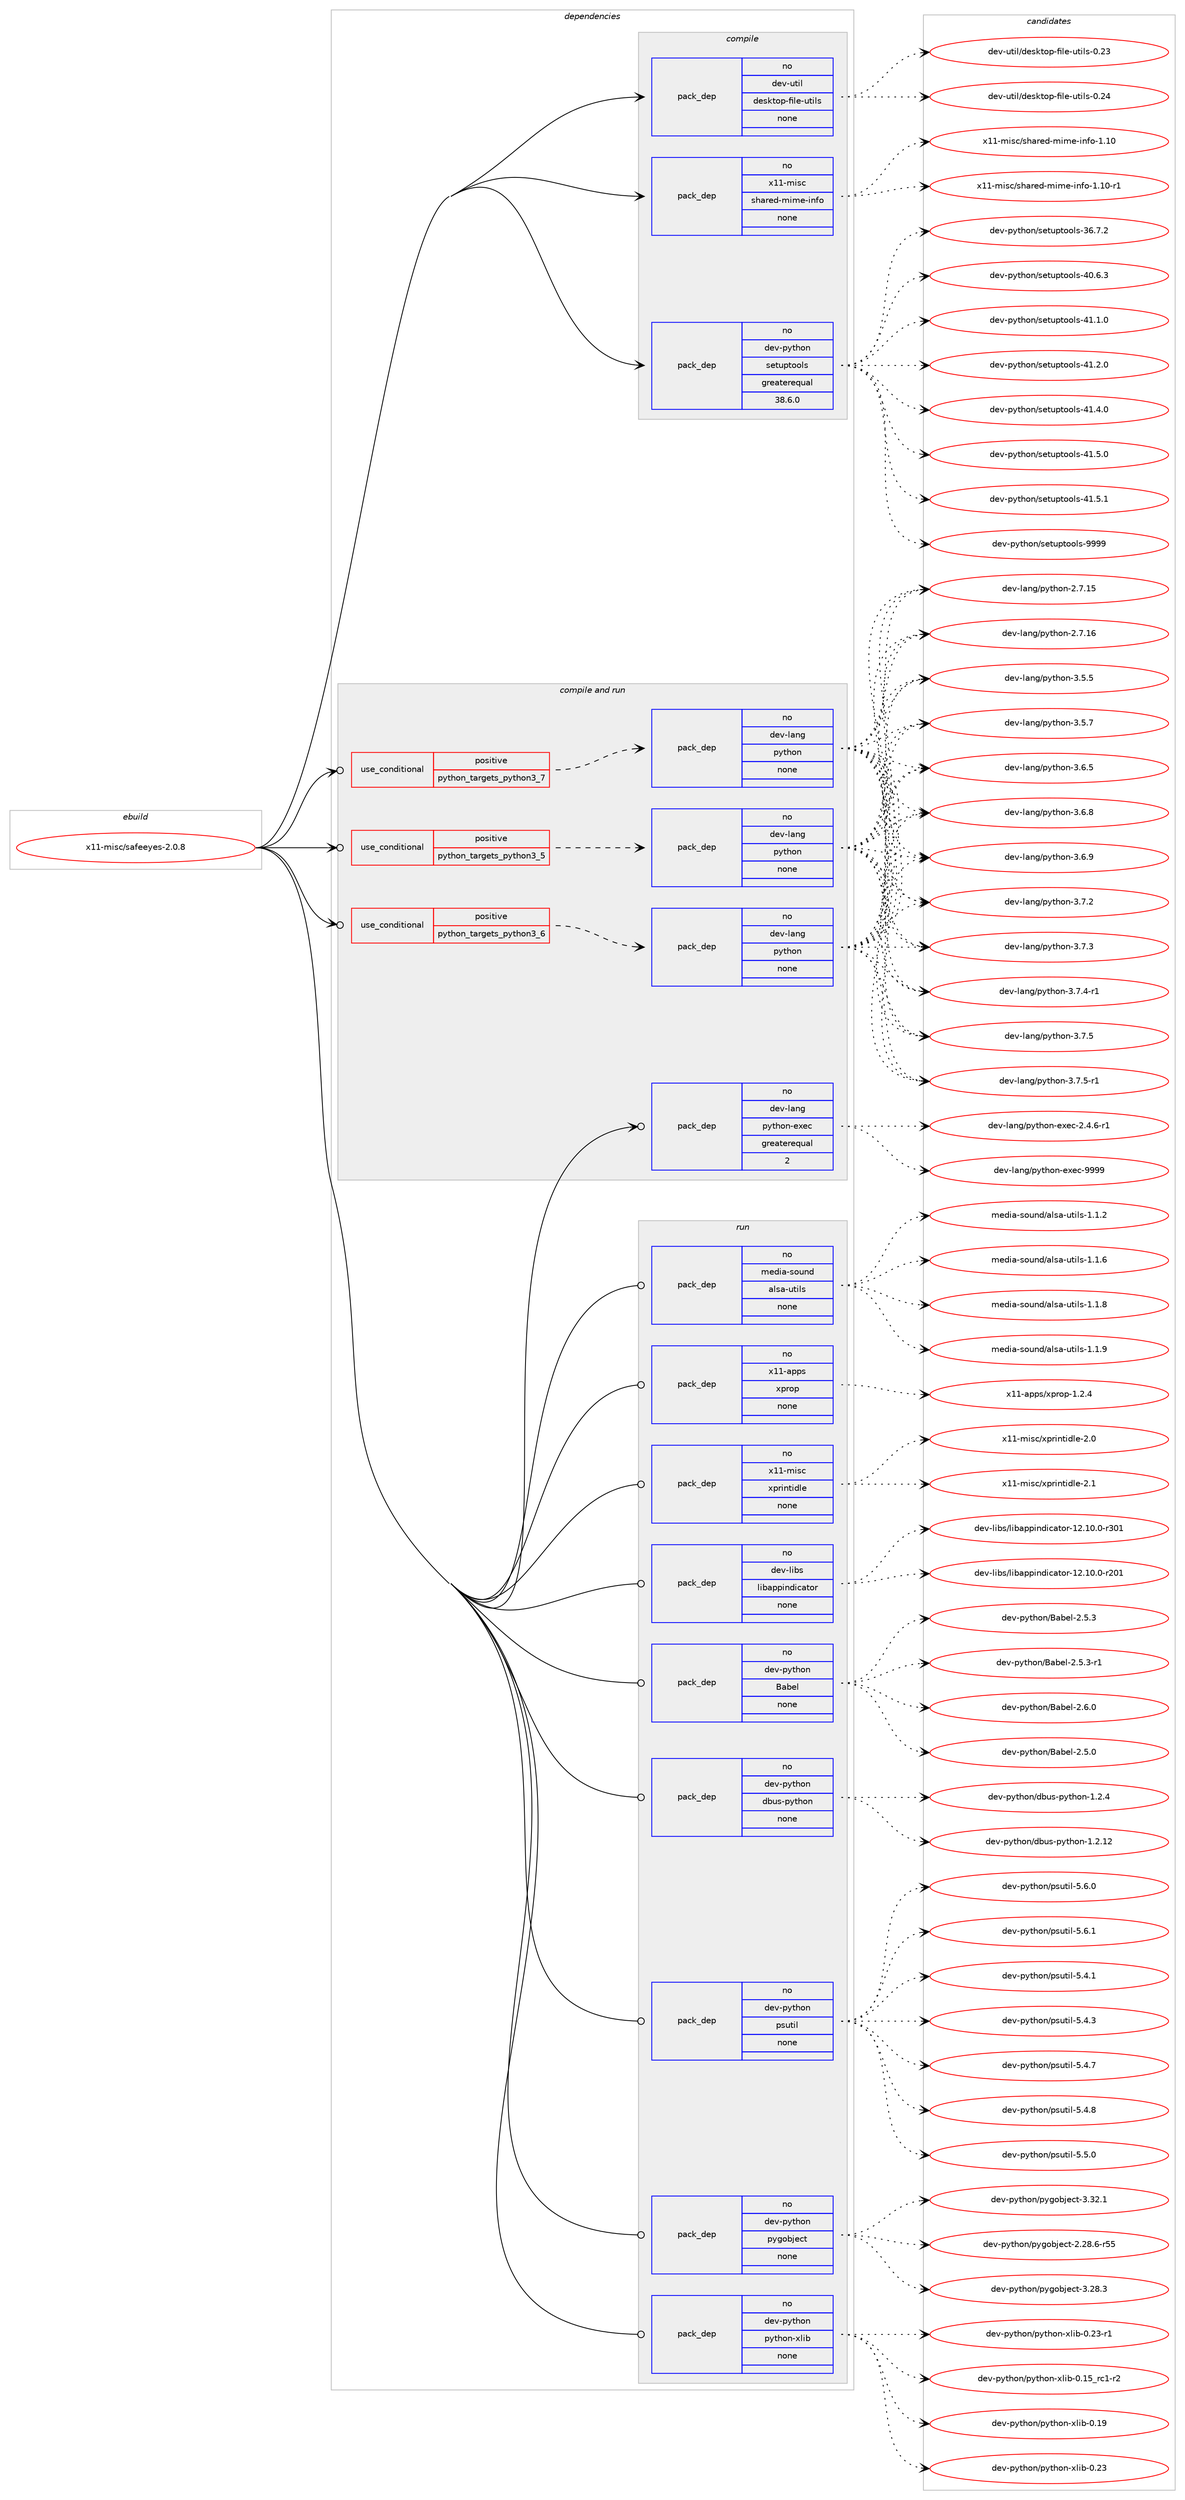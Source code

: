 digraph prolog {

# *************
# Graph options
# *************

newrank=true;
concentrate=true;
compound=true;
graph [rankdir=LR,fontname=Helvetica,fontsize=10,ranksep=1.5];#, ranksep=2.5, nodesep=0.2];
edge  [arrowhead=vee];
node  [fontname=Helvetica,fontsize=10];

# **********
# The ebuild
# **********

subgraph cluster_leftcol {
color=gray;
rank=same;
label=<<i>ebuild</i>>;
id [label="x11-misc/safeeyes-2.0.8", color=red, width=4, href="../x11-misc/safeeyes-2.0.8.svg"];
}

# ****************
# The dependencies
# ****************

subgraph cluster_midcol {
color=gray;
label=<<i>dependencies</i>>;
subgraph cluster_compile {
fillcolor="#eeeeee";
style=filled;
label=<<i>compile</i>>;
subgraph pack683840 {
dependency920467 [label=<<TABLE BORDER="0" CELLBORDER="1" CELLSPACING="0" CELLPADDING="4" WIDTH="220"><TR><TD ROWSPAN="6" CELLPADDING="30">pack_dep</TD></TR><TR><TD WIDTH="110">no</TD></TR><TR><TD>dev-python</TD></TR><TR><TD>setuptools</TD></TR><TR><TD>greaterequal</TD></TR><TR><TD>38.6.0</TD></TR></TABLE>>, shape=none, color=blue];
}
id:e -> dependency920467:w [weight=20,style="solid",arrowhead="vee"];
subgraph pack683841 {
dependency920468 [label=<<TABLE BORDER="0" CELLBORDER="1" CELLSPACING="0" CELLPADDING="4" WIDTH="220"><TR><TD ROWSPAN="6" CELLPADDING="30">pack_dep</TD></TR><TR><TD WIDTH="110">no</TD></TR><TR><TD>dev-util</TD></TR><TR><TD>desktop-file-utils</TD></TR><TR><TD>none</TD></TR><TR><TD></TD></TR></TABLE>>, shape=none, color=blue];
}
id:e -> dependency920468:w [weight=20,style="solid",arrowhead="vee"];
subgraph pack683842 {
dependency920469 [label=<<TABLE BORDER="0" CELLBORDER="1" CELLSPACING="0" CELLPADDING="4" WIDTH="220"><TR><TD ROWSPAN="6" CELLPADDING="30">pack_dep</TD></TR><TR><TD WIDTH="110">no</TD></TR><TR><TD>x11-misc</TD></TR><TR><TD>shared-mime-info</TD></TR><TR><TD>none</TD></TR><TR><TD></TD></TR></TABLE>>, shape=none, color=blue];
}
id:e -> dependency920469:w [weight=20,style="solid",arrowhead="vee"];
}
subgraph cluster_compileandrun {
fillcolor="#eeeeee";
style=filled;
label=<<i>compile and run</i>>;
subgraph cond219932 {
dependency920470 [label=<<TABLE BORDER="0" CELLBORDER="1" CELLSPACING="0" CELLPADDING="4"><TR><TD ROWSPAN="3" CELLPADDING="10">use_conditional</TD></TR><TR><TD>positive</TD></TR><TR><TD>python_targets_python3_5</TD></TR></TABLE>>, shape=none, color=red];
subgraph pack683843 {
dependency920471 [label=<<TABLE BORDER="0" CELLBORDER="1" CELLSPACING="0" CELLPADDING="4" WIDTH="220"><TR><TD ROWSPAN="6" CELLPADDING="30">pack_dep</TD></TR><TR><TD WIDTH="110">no</TD></TR><TR><TD>dev-lang</TD></TR><TR><TD>python</TD></TR><TR><TD>none</TD></TR><TR><TD></TD></TR></TABLE>>, shape=none, color=blue];
}
dependency920470:e -> dependency920471:w [weight=20,style="dashed",arrowhead="vee"];
}
id:e -> dependency920470:w [weight=20,style="solid",arrowhead="odotvee"];
subgraph cond219933 {
dependency920472 [label=<<TABLE BORDER="0" CELLBORDER="1" CELLSPACING="0" CELLPADDING="4"><TR><TD ROWSPAN="3" CELLPADDING="10">use_conditional</TD></TR><TR><TD>positive</TD></TR><TR><TD>python_targets_python3_6</TD></TR></TABLE>>, shape=none, color=red];
subgraph pack683844 {
dependency920473 [label=<<TABLE BORDER="0" CELLBORDER="1" CELLSPACING="0" CELLPADDING="4" WIDTH="220"><TR><TD ROWSPAN="6" CELLPADDING="30">pack_dep</TD></TR><TR><TD WIDTH="110">no</TD></TR><TR><TD>dev-lang</TD></TR><TR><TD>python</TD></TR><TR><TD>none</TD></TR><TR><TD></TD></TR></TABLE>>, shape=none, color=blue];
}
dependency920472:e -> dependency920473:w [weight=20,style="dashed",arrowhead="vee"];
}
id:e -> dependency920472:w [weight=20,style="solid",arrowhead="odotvee"];
subgraph cond219934 {
dependency920474 [label=<<TABLE BORDER="0" CELLBORDER="1" CELLSPACING="0" CELLPADDING="4"><TR><TD ROWSPAN="3" CELLPADDING="10">use_conditional</TD></TR><TR><TD>positive</TD></TR><TR><TD>python_targets_python3_7</TD></TR></TABLE>>, shape=none, color=red];
subgraph pack683845 {
dependency920475 [label=<<TABLE BORDER="0" CELLBORDER="1" CELLSPACING="0" CELLPADDING="4" WIDTH="220"><TR><TD ROWSPAN="6" CELLPADDING="30">pack_dep</TD></TR><TR><TD WIDTH="110">no</TD></TR><TR><TD>dev-lang</TD></TR><TR><TD>python</TD></TR><TR><TD>none</TD></TR><TR><TD></TD></TR></TABLE>>, shape=none, color=blue];
}
dependency920474:e -> dependency920475:w [weight=20,style="dashed",arrowhead="vee"];
}
id:e -> dependency920474:w [weight=20,style="solid",arrowhead="odotvee"];
subgraph pack683846 {
dependency920476 [label=<<TABLE BORDER="0" CELLBORDER="1" CELLSPACING="0" CELLPADDING="4" WIDTH="220"><TR><TD ROWSPAN="6" CELLPADDING="30">pack_dep</TD></TR><TR><TD WIDTH="110">no</TD></TR><TR><TD>dev-lang</TD></TR><TR><TD>python-exec</TD></TR><TR><TD>greaterequal</TD></TR><TR><TD>2</TD></TR></TABLE>>, shape=none, color=blue];
}
id:e -> dependency920476:w [weight=20,style="solid",arrowhead="odotvee"];
}
subgraph cluster_run {
fillcolor="#eeeeee";
style=filled;
label=<<i>run</i>>;
subgraph pack683847 {
dependency920477 [label=<<TABLE BORDER="0" CELLBORDER="1" CELLSPACING="0" CELLPADDING="4" WIDTH="220"><TR><TD ROWSPAN="6" CELLPADDING="30">pack_dep</TD></TR><TR><TD WIDTH="110">no</TD></TR><TR><TD>dev-libs</TD></TR><TR><TD>libappindicator</TD></TR><TR><TD>none</TD></TR><TR><TD></TD></TR></TABLE>>, shape=none, color=blue];
}
id:e -> dependency920477:w [weight=20,style="solid",arrowhead="odot"];
subgraph pack683848 {
dependency920478 [label=<<TABLE BORDER="0" CELLBORDER="1" CELLSPACING="0" CELLPADDING="4" WIDTH="220"><TR><TD ROWSPAN="6" CELLPADDING="30">pack_dep</TD></TR><TR><TD WIDTH="110">no</TD></TR><TR><TD>dev-python</TD></TR><TR><TD>Babel</TD></TR><TR><TD>none</TD></TR><TR><TD></TD></TR></TABLE>>, shape=none, color=blue];
}
id:e -> dependency920478:w [weight=20,style="solid",arrowhead="odot"];
subgraph pack683849 {
dependency920479 [label=<<TABLE BORDER="0" CELLBORDER="1" CELLSPACING="0" CELLPADDING="4" WIDTH="220"><TR><TD ROWSPAN="6" CELLPADDING="30">pack_dep</TD></TR><TR><TD WIDTH="110">no</TD></TR><TR><TD>dev-python</TD></TR><TR><TD>dbus-python</TD></TR><TR><TD>none</TD></TR><TR><TD></TD></TR></TABLE>>, shape=none, color=blue];
}
id:e -> dependency920479:w [weight=20,style="solid",arrowhead="odot"];
subgraph pack683850 {
dependency920480 [label=<<TABLE BORDER="0" CELLBORDER="1" CELLSPACING="0" CELLPADDING="4" WIDTH="220"><TR><TD ROWSPAN="6" CELLPADDING="30">pack_dep</TD></TR><TR><TD WIDTH="110">no</TD></TR><TR><TD>dev-python</TD></TR><TR><TD>psutil</TD></TR><TR><TD>none</TD></TR><TR><TD></TD></TR></TABLE>>, shape=none, color=blue];
}
id:e -> dependency920480:w [weight=20,style="solid",arrowhead="odot"];
subgraph pack683851 {
dependency920481 [label=<<TABLE BORDER="0" CELLBORDER="1" CELLSPACING="0" CELLPADDING="4" WIDTH="220"><TR><TD ROWSPAN="6" CELLPADDING="30">pack_dep</TD></TR><TR><TD WIDTH="110">no</TD></TR><TR><TD>dev-python</TD></TR><TR><TD>pygobject</TD></TR><TR><TD>none</TD></TR><TR><TD></TD></TR></TABLE>>, shape=none, color=blue];
}
id:e -> dependency920481:w [weight=20,style="solid",arrowhead="odot"];
subgraph pack683852 {
dependency920482 [label=<<TABLE BORDER="0" CELLBORDER="1" CELLSPACING="0" CELLPADDING="4" WIDTH="220"><TR><TD ROWSPAN="6" CELLPADDING="30">pack_dep</TD></TR><TR><TD WIDTH="110">no</TD></TR><TR><TD>dev-python</TD></TR><TR><TD>python-xlib</TD></TR><TR><TD>none</TD></TR><TR><TD></TD></TR></TABLE>>, shape=none, color=blue];
}
id:e -> dependency920482:w [weight=20,style="solid",arrowhead="odot"];
subgraph pack683853 {
dependency920483 [label=<<TABLE BORDER="0" CELLBORDER="1" CELLSPACING="0" CELLPADDING="4" WIDTH="220"><TR><TD ROWSPAN="6" CELLPADDING="30">pack_dep</TD></TR><TR><TD WIDTH="110">no</TD></TR><TR><TD>media-sound</TD></TR><TR><TD>alsa-utils</TD></TR><TR><TD>none</TD></TR><TR><TD></TD></TR></TABLE>>, shape=none, color=blue];
}
id:e -> dependency920483:w [weight=20,style="solid",arrowhead="odot"];
subgraph pack683854 {
dependency920484 [label=<<TABLE BORDER="0" CELLBORDER="1" CELLSPACING="0" CELLPADDING="4" WIDTH="220"><TR><TD ROWSPAN="6" CELLPADDING="30">pack_dep</TD></TR><TR><TD WIDTH="110">no</TD></TR><TR><TD>x11-apps</TD></TR><TR><TD>xprop</TD></TR><TR><TD>none</TD></TR><TR><TD></TD></TR></TABLE>>, shape=none, color=blue];
}
id:e -> dependency920484:w [weight=20,style="solid",arrowhead="odot"];
subgraph pack683855 {
dependency920485 [label=<<TABLE BORDER="0" CELLBORDER="1" CELLSPACING="0" CELLPADDING="4" WIDTH="220"><TR><TD ROWSPAN="6" CELLPADDING="30">pack_dep</TD></TR><TR><TD WIDTH="110">no</TD></TR><TR><TD>x11-misc</TD></TR><TR><TD>xprintidle</TD></TR><TR><TD>none</TD></TR><TR><TD></TD></TR></TABLE>>, shape=none, color=blue];
}
id:e -> dependency920485:w [weight=20,style="solid",arrowhead="odot"];
}
}

# **************
# The candidates
# **************

subgraph cluster_choices {
rank=same;
color=gray;
label=<<i>candidates</i>>;

subgraph choice683840 {
color=black;
nodesep=1;
choice100101118451121211161041111104711510111611711211611111110811545515446554650 [label="dev-python/setuptools-36.7.2", color=red, width=4,href="../dev-python/setuptools-36.7.2.svg"];
choice100101118451121211161041111104711510111611711211611111110811545524846544651 [label="dev-python/setuptools-40.6.3", color=red, width=4,href="../dev-python/setuptools-40.6.3.svg"];
choice100101118451121211161041111104711510111611711211611111110811545524946494648 [label="dev-python/setuptools-41.1.0", color=red, width=4,href="../dev-python/setuptools-41.1.0.svg"];
choice100101118451121211161041111104711510111611711211611111110811545524946504648 [label="dev-python/setuptools-41.2.0", color=red, width=4,href="../dev-python/setuptools-41.2.0.svg"];
choice100101118451121211161041111104711510111611711211611111110811545524946524648 [label="dev-python/setuptools-41.4.0", color=red, width=4,href="../dev-python/setuptools-41.4.0.svg"];
choice100101118451121211161041111104711510111611711211611111110811545524946534648 [label="dev-python/setuptools-41.5.0", color=red, width=4,href="../dev-python/setuptools-41.5.0.svg"];
choice100101118451121211161041111104711510111611711211611111110811545524946534649 [label="dev-python/setuptools-41.5.1", color=red, width=4,href="../dev-python/setuptools-41.5.1.svg"];
choice10010111845112121116104111110471151011161171121161111111081154557575757 [label="dev-python/setuptools-9999", color=red, width=4,href="../dev-python/setuptools-9999.svg"];
dependency920467:e -> choice100101118451121211161041111104711510111611711211611111110811545515446554650:w [style=dotted,weight="100"];
dependency920467:e -> choice100101118451121211161041111104711510111611711211611111110811545524846544651:w [style=dotted,weight="100"];
dependency920467:e -> choice100101118451121211161041111104711510111611711211611111110811545524946494648:w [style=dotted,weight="100"];
dependency920467:e -> choice100101118451121211161041111104711510111611711211611111110811545524946504648:w [style=dotted,weight="100"];
dependency920467:e -> choice100101118451121211161041111104711510111611711211611111110811545524946524648:w [style=dotted,weight="100"];
dependency920467:e -> choice100101118451121211161041111104711510111611711211611111110811545524946534648:w [style=dotted,weight="100"];
dependency920467:e -> choice100101118451121211161041111104711510111611711211611111110811545524946534649:w [style=dotted,weight="100"];
dependency920467:e -> choice10010111845112121116104111110471151011161171121161111111081154557575757:w [style=dotted,weight="100"];
}
subgraph choice683841 {
color=black;
nodesep=1;
choice100101118451171161051084710010111510711611111245102105108101451171161051081154548465051 [label="dev-util/desktop-file-utils-0.23", color=red, width=4,href="../dev-util/desktop-file-utils-0.23.svg"];
choice100101118451171161051084710010111510711611111245102105108101451171161051081154548465052 [label="dev-util/desktop-file-utils-0.24", color=red, width=4,href="../dev-util/desktop-file-utils-0.24.svg"];
dependency920468:e -> choice100101118451171161051084710010111510711611111245102105108101451171161051081154548465051:w [style=dotted,weight="100"];
dependency920468:e -> choice100101118451171161051084710010111510711611111245102105108101451171161051081154548465052:w [style=dotted,weight="100"];
}
subgraph choice683842 {
color=black;
nodesep=1;
choice12049494510910511599471151049711410110045109105109101451051101021114549464948 [label="x11-misc/shared-mime-info-1.10", color=red, width=4,href="../x11-misc/shared-mime-info-1.10.svg"];
choice120494945109105115994711510497114101100451091051091014510511010211145494649484511449 [label="x11-misc/shared-mime-info-1.10-r1", color=red, width=4,href="../x11-misc/shared-mime-info-1.10-r1.svg"];
dependency920469:e -> choice12049494510910511599471151049711410110045109105109101451051101021114549464948:w [style=dotted,weight="100"];
dependency920469:e -> choice120494945109105115994711510497114101100451091051091014510511010211145494649484511449:w [style=dotted,weight="100"];
}
subgraph choice683843 {
color=black;
nodesep=1;
choice10010111845108971101034711212111610411111045504655464953 [label="dev-lang/python-2.7.15", color=red, width=4,href="../dev-lang/python-2.7.15.svg"];
choice10010111845108971101034711212111610411111045504655464954 [label="dev-lang/python-2.7.16", color=red, width=4,href="../dev-lang/python-2.7.16.svg"];
choice100101118451089711010347112121116104111110455146534653 [label="dev-lang/python-3.5.5", color=red, width=4,href="../dev-lang/python-3.5.5.svg"];
choice100101118451089711010347112121116104111110455146534655 [label="dev-lang/python-3.5.7", color=red, width=4,href="../dev-lang/python-3.5.7.svg"];
choice100101118451089711010347112121116104111110455146544653 [label="dev-lang/python-3.6.5", color=red, width=4,href="../dev-lang/python-3.6.5.svg"];
choice100101118451089711010347112121116104111110455146544656 [label="dev-lang/python-3.6.8", color=red, width=4,href="../dev-lang/python-3.6.8.svg"];
choice100101118451089711010347112121116104111110455146544657 [label="dev-lang/python-3.6.9", color=red, width=4,href="../dev-lang/python-3.6.9.svg"];
choice100101118451089711010347112121116104111110455146554650 [label="dev-lang/python-3.7.2", color=red, width=4,href="../dev-lang/python-3.7.2.svg"];
choice100101118451089711010347112121116104111110455146554651 [label="dev-lang/python-3.7.3", color=red, width=4,href="../dev-lang/python-3.7.3.svg"];
choice1001011184510897110103471121211161041111104551465546524511449 [label="dev-lang/python-3.7.4-r1", color=red, width=4,href="../dev-lang/python-3.7.4-r1.svg"];
choice100101118451089711010347112121116104111110455146554653 [label="dev-lang/python-3.7.5", color=red, width=4,href="../dev-lang/python-3.7.5.svg"];
choice1001011184510897110103471121211161041111104551465546534511449 [label="dev-lang/python-3.7.5-r1", color=red, width=4,href="../dev-lang/python-3.7.5-r1.svg"];
dependency920471:e -> choice10010111845108971101034711212111610411111045504655464953:w [style=dotted,weight="100"];
dependency920471:e -> choice10010111845108971101034711212111610411111045504655464954:w [style=dotted,weight="100"];
dependency920471:e -> choice100101118451089711010347112121116104111110455146534653:w [style=dotted,weight="100"];
dependency920471:e -> choice100101118451089711010347112121116104111110455146534655:w [style=dotted,weight="100"];
dependency920471:e -> choice100101118451089711010347112121116104111110455146544653:w [style=dotted,weight="100"];
dependency920471:e -> choice100101118451089711010347112121116104111110455146544656:w [style=dotted,weight="100"];
dependency920471:e -> choice100101118451089711010347112121116104111110455146544657:w [style=dotted,weight="100"];
dependency920471:e -> choice100101118451089711010347112121116104111110455146554650:w [style=dotted,weight="100"];
dependency920471:e -> choice100101118451089711010347112121116104111110455146554651:w [style=dotted,weight="100"];
dependency920471:e -> choice1001011184510897110103471121211161041111104551465546524511449:w [style=dotted,weight="100"];
dependency920471:e -> choice100101118451089711010347112121116104111110455146554653:w [style=dotted,weight="100"];
dependency920471:e -> choice1001011184510897110103471121211161041111104551465546534511449:w [style=dotted,weight="100"];
}
subgraph choice683844 {
color=black;
nodesep=1;
choice10010111845108971101034711212111610411111045504655464953 [label="dev-lang/python-2.7.15", color=red, width=4,href="../dev-lang/python-2.7.15.svg"];
choice10010111845108971101034711212111610411111045504655464954 [label="dev-lang/python-2.7.16", color=red, width=4,href="../dev-lang/python-2.7.16.svg"];
choice100101118451089711010347112121116104111110455146534653 [label="dev-lang/python-3.5.5", color=red, width=4,href="../dev-lang/python-3.5.5.svg"];
choice100101118451089711010347112121116104111110455146534655 [label="dev-lang/python-3.5.7", color=red, width=4,href="../dev-lang/python-3.5.7.svg"];
choice100101118451089711010347112121116104111110455146544653 [label="dev-lang/python-3.6.5", color=red, width=4,href="../dev-lang/python-3.6.5.svg"];
choice100101118451089711010347112121116104111110455146544656 [label="dev-lang/python-3.6.8", color=red, width=4,href="../dev-lang/python-3.6.8.svg"];
choice100101118451089711010347112121116104111110455146544657 [label="dev-lang/python-3.6.9", color=red, width=4,href="../dev-lang/python-3.6.9.svg"];
choice100101118451089711010347112121116104111110455146554650 [label="dev-lang/python-3.7.2", color=red, width=4,href="../dev-lang/python-3.7.2.svg"];
choice100101118451089711010347112121116104111110455146554651 [label="dev-lang/python-3.7.3", color=red, width=4,href="../dev-lang/python-3.7.3.svg"];
choice1001011184510897110103471121211161041111104551465546524511449 [label="dev-lang/python-3.7.4-r1", color=red, width=4,href="../dev-lang/python-3.7.4-r1.svg"];
choice100101118451089711010347112121116104111110455146554653 [label="dev-lang/python-3.7.5", color=red, width=4,href="../dev-lang/python-3.7.5.svg"];
choice1001011184510897110103471121211161041111104551465546534511449 [label="dev-lang/python-3.7.5-r1", color=red, width=4,href="../dev-lang/python-3.7.5-r1.svg"];
dependency920473:e -> choice10010111845108971101034711212111610411111045504655464953:w [style=dotted,weight="100"];
dependency920473:e -> choice10010111845108971101034711212111610411111045504655464954:w [style=dotted,weight="100"];
dependency920473:e -> choice100101118451089711010347112121116104111110455146534653:w [style=dotted,weight="100"];
dependency920473:e -> choice100101118451089711010347112121116104111110455146534655:w [style=dotted,weight="100"];
dependency920473:e -> choice100101118451089711010347112121116104111110455146544653:w [style=dotted,weight="100"];
dependency920473:e -> choice100101118451089711010347112121116104111110455146544656:w [style=dotted,weight="100"];
dependency920473:e -> choice100101118451089711010347112121116104111110455146544657:w [style=dotted,weight="100"];
dependency920473:e -> choice100101118451089711010347112121116104111110455146554650:w [style=dotted,weight="100"];
dependency920473:e -> choice100101118451089711010347112121116104111110455146554651:w [style=dotted,weight="100"];
dependency920473:e -> choice1001011184510897110103471121211161041111104551465546524511449:w [style=dotted,weight="100"];
dependency920473:e -> choice100101118451089711010347112121116104111110455146554653:w [style=dotted,weight="100"];
dependency920473:e -> choice1001011184510897110103471121211161041111104551465546534511449:w [style=dotted,weight="100"];
}
subgraph choice683845 {
color=black;
nodesep=1;
choice10010111845108971101034711212111610411111045504655464953 [label="dev-lang/python-2.7.15", color=red, width=4,href="../dev-lang/python-2.7.15.svg"];
choice10010111845108971101034711212111610411111045504655464954 [label="dev-lang/python-2.7.16", color=red, width=4,href="../dev-lang/python-2.7.16.svg"];
choice100101118451089711010347112121116104111110455146534653 [label="dev-lang/python-3.5.5", color=red, width=4,href="../dev-lang/python-3.5.5.svg"];
choice100101118451089711010347112121116104111110455146534655 [label="dev-lang/python-3.5.7", color=red, width=4,href="../dev-lang/python-3.5.7.svg"];
choice100101118451089711010347112121116104111110455146544653 [label="dev-lang/python-3.6.5", color=red, width=4,href="../dev-lang/python-3.6.5.svg"];
choice100101118451089711010347112121116104111110455146544656 [label="dev-lang/python-3.6.8", color=red, width=4,href="../dev-lang/python-3.6.8.svg"];
choice100101118451089711010347112121116104111110455146544657 [label="dev-lang/python-3.6.9", color=red, width=4,href="../dev-lang/python-3.6.9.svg"];
choice100101118451089711010347112121116104111110455146554650 [label="dev-lang/python-3.7.2", color=red, width=4,href="../dev-lang/python-3.7.2.svg"];
choice100101118451089711010347112121116104111110455146554651 [label="dev-lang/python-3.7.3", color=red, width=4,href="../dev-lang/python-3.7.3.svg"];
choice1001011184510897110103471121211161041111104551465546524511449 [label="dev-lang/python-3.7.4-r1", color=red, width=4,href="../dev-lang/python-3.7.4-r1.svg"];
choice100101118451089711010347112121116104111110455146554653 [label="dev-lang/python-3.7.5", color=red, width=4,href="../dev-lang/python-3.7.5.svg"];
choice1001011184510897110103471121211161041111104551465546534511449 [label="dev-lang/python-3.7.5-r1", color=red, width=4,href="../dev-lang/python-3.7.5-r1.svg"];
dependency920475:e -> choice10010111845108971101034711212111610411111045504655464953:w [style=dotted,weight="100"];
dependency920475:e -> choice10010111845108971101034711212111610411111045504655464954:w [style=dotted,weight="100"];
dependency920475:e -> choice100101118451089711010347112121116104111110455146534653:w [style=dotted,weight="100"];
dependency920475:e -> choice100101118451089711010347112121116104111110455146534655:w [style=dotted,weight="100"];
dependency920475:e -> choice100101118451089711010347112121116104111110455146544653:w [style=dotted,weight="100"];
dependency920475:e -> choice100101118451089711010347112121116104111110455146544656:w [style=dotted,weight="100"];
dependency920475:e -> choice100101118451089711010347112121116104111110455146544657:w [style=dotted,weight="100"];
dependency920475:e -> choice100101118451089711010347112121116104111110455146554650:w [style=dotted,weight="100"];
dependency920475:e -> choice100101118451089711010347112121116104111110455146554651:w [style=dotted,weight="100"];
dependency920475:e -> choice1001011184510897110103471121211161041111104551465546524511449:w [style=dotted,weight="100"];
dependency920475:e -> choice100101118451089711010347112121116104111110455146554653:w [style=dotted,weight="100"];
dependency920475:e -> choice1001011184510897110103471121211161041111104551465546534511449:w [style=dotted,weight="100"];
}
subgraph choice683846 {
color=black;
nodesep=1;
choice10010111845108971101034711212111610411111045101120101994550465246544511449 [label="dev-lang/python-exec-2.4.6-r1", color=red, width=4,href="../dev-lang/python-exec-2.4.6-r1.svg"];
choice10010111845108971101034711212111610411111045101120101994557575757 [label="dev-lang/python-exec-9999", color=red, width=4,href="../dev-lang/python-exec-9999.svg"];
dependency920476:e -> choice10010111845108971101034711212111610411111045101120101994550465246544511449:w [style=dotted,weight="100"];
dependency920476:e -> choice10010111845108971101034711212111610411111045101120101994557575757:w [style=dotted,weight="100"];
}
subgraph choice683847 {
color=black;
nodesep=1;
choice10010111845108105981154710810598971121121051101001059997116111114454950464948464845114504849 [label="dev-libs/libappindicator-12.10.0-r201", color=red, width=4,href="../dev-libs/libappindicator-12.10.0-r201.svg"];
choice10010111845108105981154710810598971121121051101001059997116111114454950464948464845114514849 [label="dev-libs/libappindicator-12.10.0-r301", color=red, width=4,href="../dev-libs/libappindicator-12.10.0-r301.svg"];
dependency920477:e -> choice10010111845108105981154710810598971121121051101001059997116111114454950464948464845114504849:w [style=dotted,weight="100"];
dependency920477:e -> choice10010111845108105981154710810598971121121051101001059997116111114454950464948464845114514849:w [style=dotted,weight="100"];
}
subgraph choice683848 {
color=black;
nodesep=1;
choice1001011184511212111610411111047669798101108455046534648 [label="dev-python/Babel-2.5.0", color=red, width=4,href="../dev-python/Babel-2.5.0.svg"];
choice1001011184511212111610411111047669798101108455046534651 [label="dev-python/Babel-2.5.3", color=red, width=4,href="../dev-python/Babel-2.5.3.svg"];
choice10010111845112121116104111110476697981011084550465346514511449 [label="dev-python/Babel-2.5.3-r1", color=red, width=4,href="../dev-python/Babel-2.5.3-r1.svg"];
choice1001011184511212111610411111047669798101108455046544648 [label="dev-python/Babel-2.6.0", color=red, width=4,href="../dev-python/Babel-2.6.0.svg"];
dependency920478:e -> choice1001011184511212111610411111047669798101108455046534648:w [style=dotted,weight="100"];
dependency920478:e -> choice1001011184511212111610411111047669798101108455046534651:w [style=dotted,weight="100"];
dependency920478:e -> choice10010111845112121116104111110476697981011084550465346514511449:w [style=dotted,weight="100"];
dependency920478:e -> choice1001011184511212111610411111047669798101108455046544648:w [style=dotted,weight="100"];
}
subgraph choice683849 {
color=black;
nodesep=1;
choice1001011184511212111610411111047100981171154511212111610411111045494650464950 [label="dev-python/dbus-python-1.2.12", color=red, width=4,href="../dev-python/dbus-python-1.2.12.svg"];
choice10010111845112121116104111110471009811711545112121116104111110454946504652 [label="dev-python/dbus-python-1.2.4", color=red, width=4,href="../dev-python/dbus-python-1.2.4.svg"];
dependency920479:e -> choice1001011184511212111610411111047100981171154511212111610411111045494650464950:w [style=dotted,weight="100"];
dependency920479:e -> choice10010111845112121116104111110471009811711545112121116104111110454946504652:w [style=dotted,weight="100"];
}
subgraph choice683850 {
color=black;
nodesep=1;
choice1001011184511212111610411111047112115117116105108455346524649 [label="dev-python/psutil-5.4.1", color=red, width=4,href="../dev-python/psutil-5.4.1.svg"];
choice1001011184511212111610411111047112115117116105108455346524651 [label="dev-python/psutil-5.4.3", color=red, width=4,href="../dev-python/psutil-5.4.3.svg"];
choice1001011184511212111610411111047112115117116105108455346524655 [label="dev-python/psutil-5.4.7", color=red, width=4,href="../dev-python/psutil-5.4.7.svg"];
choice1001011184511212111610411111047112115117116105108455346524656 [label="dev-python/psutil-5.4.8", color=red, width=4,href="../dev-python/psutil-5.4.8.svg"];
choice1001011184511212111610411111047112115117116105108455346534648 [label="dev-python/psutil-5.5.0", color=red, width=4,href="../dev-python/psutil-5.5.0.svg"];
choice1001011184511212111610411111047112115117116105108455346544648 [label="dev-python/psutil-5.6.0", color=red, width=4,href="../dev-python/psutil-5.6.0.svg"];
choice1001011184511212111610411111047112115117116105108455346544649 [label="dev-python/psutil-5.6.1", color=red, width=4,href="../dev-python/psutil-5.6.1.svg"];
dependency920480:e -> choice1001011184511212111610411111047112115117116105108455346524649:w [style=dotted,weight="100"];
dependency920480:e -> choice1001011184511212111610411111047112115117116105108455346524651:w [style=dotted,weight="100"];
dependency920480:e -> choice1001011184511212111610411111047112115117116105108455346524655:w [style=dotted,weight="100"];
dependency920480:e -> choice1001011184511212111610411111047112115117116105108455346524656:w [style=dotted,weight="100"];
dependency920480:e -> choice1001011184511212111610411111047112115117116105108455346534648:w [style=dotted,weight="100"];
dependency920480:e -> choice1001011184511212111610411111047112115117116105108455346544648:w [style=dotted,weight="100"];
dependency920480:e -> choice1001011184511212111610411111047112115117116105108455346544649:w [style=dotted,weight="100"];
}
subgraph choice683851 {
color=black;
nodesep=1;
choice1001011184511212111610411111047112121103111981061019911645504650564654451145353 [label="dev-python/pygobject-2.28.6-r55", color=red, width=4,href="../dev-python/pygobject-2.28.6-r55.svg"];
choice1001011184511212111610411111047112121103111981061019911645514650564651 [label="dev-python/pygobject-3.28.3", color=red, width=4,href="../dev-python/pygobject-3.28.3.svg"];
choice1001011184511212111610411111047112121103111981061019911645514651504649 [label="dev-python/pygobject-3.32.1", color=red, width=4,href="../dev-python/pygobject-3.32.1.svg"];
dependency920481:e -> choice1001011184511212111610411111047112121103111981061019911645504650564654451145353:w [style=dotted,weight="100"];
dependency920481:e -> choice1001011184511212111610411111047112121103111981061019911645514650564651:w [style=dotted,weight="100"];
dependency920481:e -> choice1001011184511212111610411111047112121103111981061019911645514651504649:w [style=dotted,weight="100"];
}
subgraph choice683852 {
color=black;
nodesep=1;
choice1001011184511212111610411111047112121116104111110451201081059845484649539511499494511450 [label="dev-python/python-xlib-0.15_rc1-r2", color=red, width=4,href="../dev-python/python-xlib-0.15_rc1-r2.svg"];
choice100101118451121211161041111104711212111610411111045120108105984548464957 [label="dev-python/python-xlib-0.19", color=red, width=4,href="../dev-python/python-xlib-0.19.svg"];
choice100101118451121211161041111104711212111610411111045120108105984548465051 [label="dev-python/python-xlib-0.23", color=red, width=4,href="../dev-python/python-xlib-0.23.svg"];
choice1001011184511212111610411111047112121116104111110451201081059845484650514511449 [label="dev-python/python-xlib-0.23-r1", color=red, width=4,href="../dev-python/python-xlib-0.23-r1.svg"];
dependency920482:e -> choice1001011184511212111610411111047112121116104111110451201081059845484649539511499494511450:w [style=dotted,weight="100"];
dependency920482:e -> choice100101118451121211161041111104711212111610411111045120108105984548464957:w [style=dotted,weight="100"];
dependency920482:e -> choice100101118451121211161041111104711212111610411111045120108105984548465051:w [style=dotted,weight="100"];
dependency920482:e -> choice1001011184511212111610411111047112121116104111110451201081059845484650514511449:w [style=dotted,weight="100"];
}
subgraph choice683853 {
color=black;
nodesep=1;
choice109101100105974511511111711010047971081159745117116105108115454946494650 [label="media-sound/alsa-utils-1.1.2", color=red, width=4,href="../media-sound/alsa-utils-1.1.2.svg"];
choice109101100105974511511111711010047971081159745117116105108115454946494654 [label="media-sound/alsa-utils-1.1.6", color=red, width=4,href="../media-sound/alsa-utils-1.1.6.svg"];
choice109101100105974511511111711010047971081159745117116105108115454946494656 [label="media-sound/alsa-utils-1.1.8", color=red, width=4,href="../media-sound/alsa-utils-1.1.8.svg"];
choice109101100105974511511111711010047971081159745117116105108115454946494657 [label="media-sound/alsa-utils-1.1.9", color=red, width=4,href="../media-sound/alsa-utils-1.1.9.svg"];
dependency920483:e -> choice109101100105974511511111711010047971081159745117116105108115454946494650:w [style=dotted,weight="100"];
dependency920483:e -> choice109101100105974511511111711010047971081159745117116105108115454946494654:w [style=dotted,weight="100"];
dependency920483:e -> choice109101100105974511511111711010047971081159745117116105108115454946494656:w [style=dotted,weight="100"];
dependency920483:e -> choice109101100105974511511111711010047971081159745117116105108115454946494657:w [style=dotted,weight="100"];
}
subgraph choice683854 {
color=black;
nodesep=1;
choice1204949459711211211547120112114111112454946504652 [label="x11-apps/xprop-1.2.4", color=red, width=4,href="../x11-apps/xprop-1.2.4.svg"];
dependency920484:e -> choice1204949459711211211547120112114111112454946504652:w [style=dotted,weight="100"];
}
subgraph choice683855 {
color=black;
nodesep=1;
choice120494945109105115994712011211410511011610510010810145504648 [label="x11-misc/xprintidle-2.0", color=red, width=4,href="../x11-misc/xprintidle-2.0.svg"];
choice120494945109105115994712011211410511011610510010810145504649 [label="x11-misc/xprintidle-2.1", color=red, width=4,href="../x11-misc/xprintidle-2.1.svg"];
dependency920485:e -> choice120494945109105115994712011211410511011610510010810145504648:w [style=dotted,weight="100"];
dependency920485:e -> choice120494945109105115994712011211410511011610510010810145504649:w [style=dotted,weight="100"];
}
}

}

